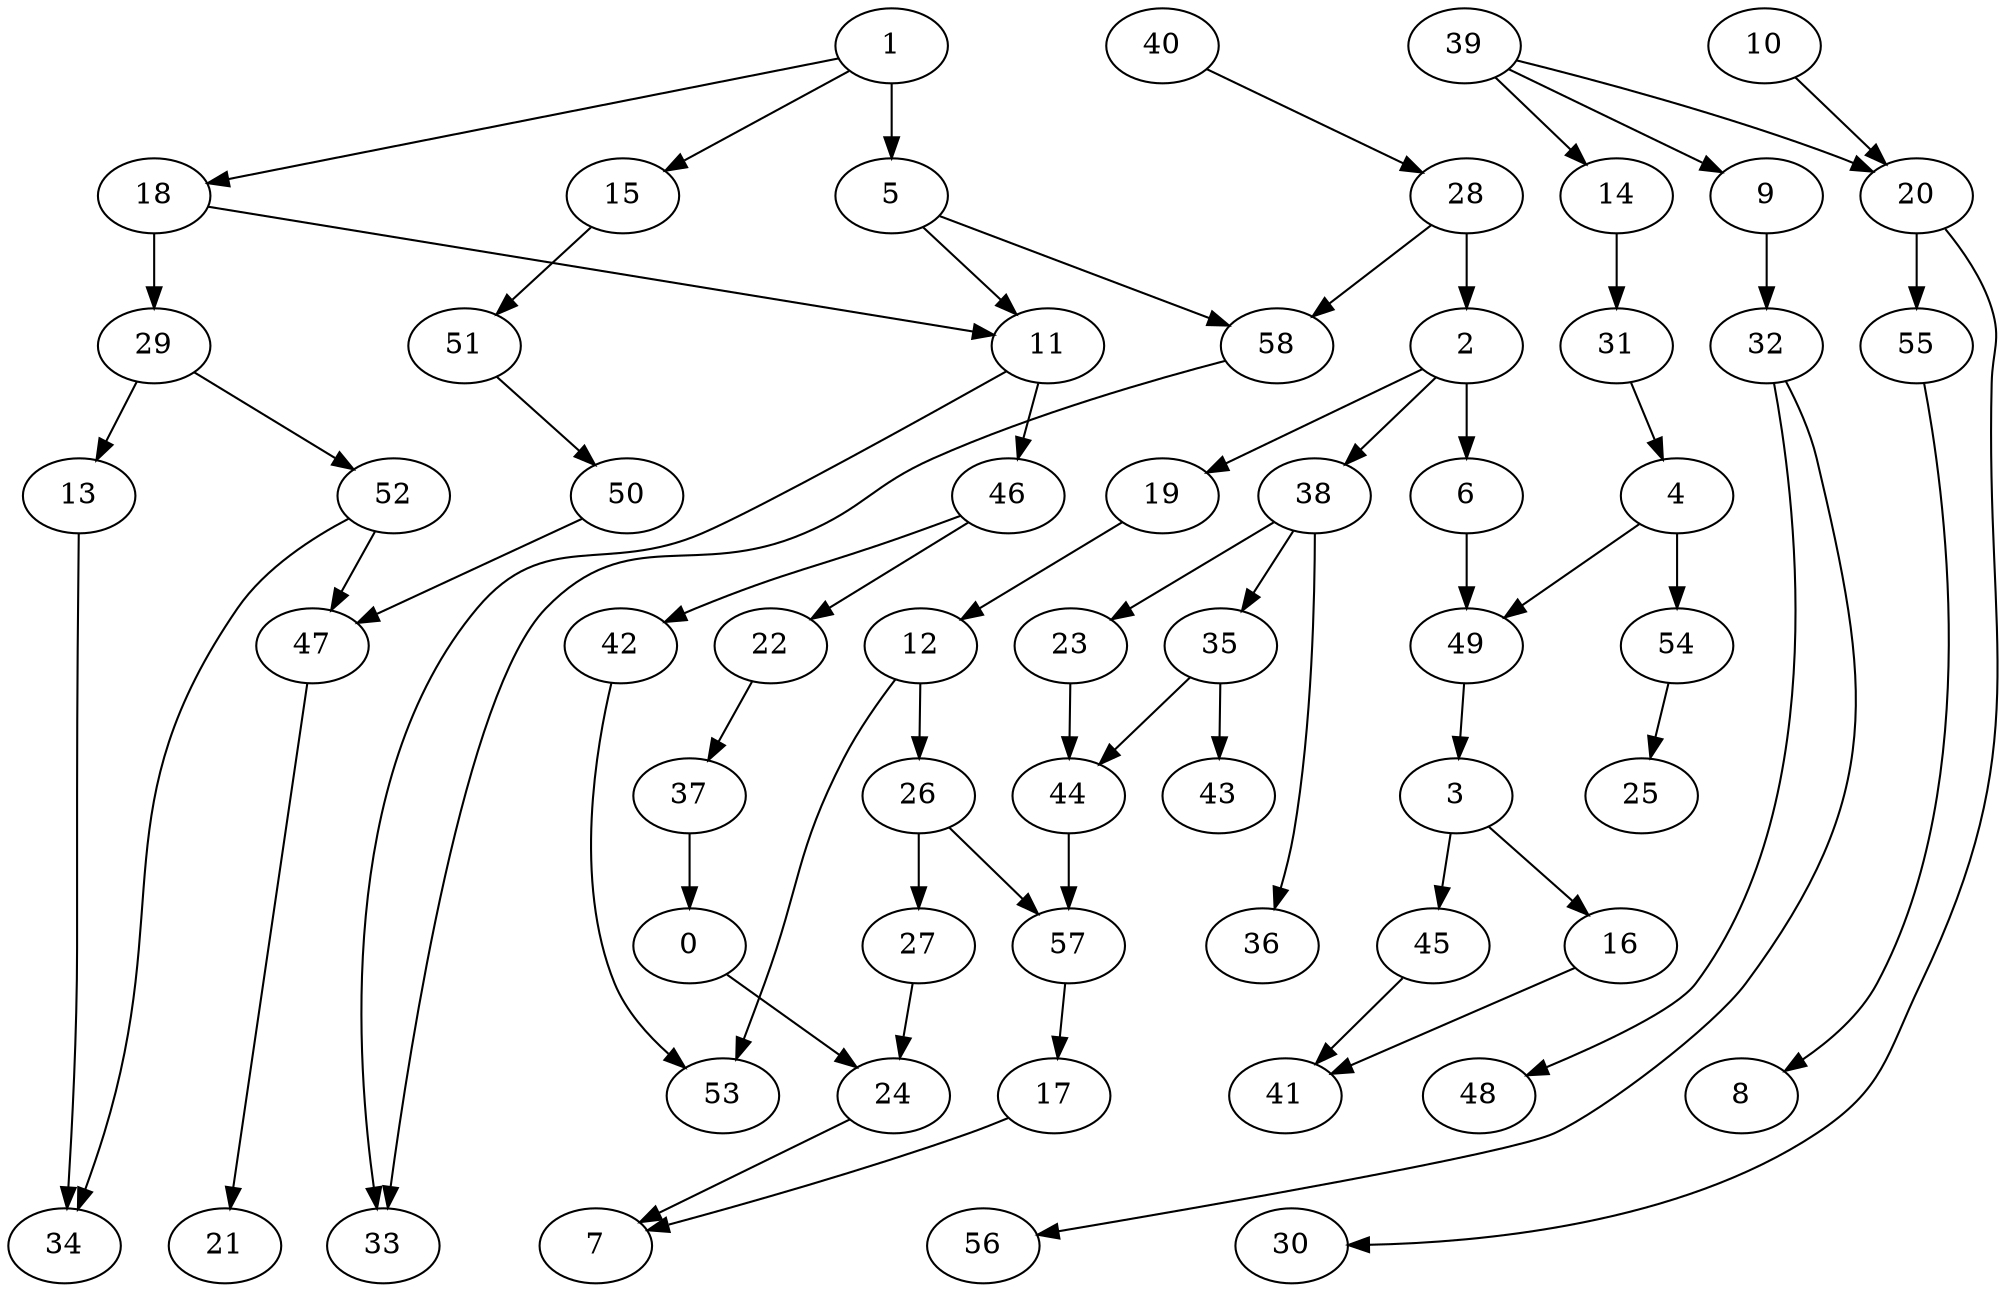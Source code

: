 digraph g {
0;
1;
2;
3;
4;
5;
6;
7;
8;
9;
10;
11;
12;
13;
14;
15;
16;
17;
18;
19;
20;
21;
22;
23;
24;
25;
26;
27;
28;
29;
30;
31;
32;
33;
34;
35;
36;
37;
38;
39;
40;
41;
42;
43;
44;
45;
46;
47;
48;
49;
50;
51;
52;
53;
54;
55;
56;
57;
58;
0 -> 24 [weight=0];
1 -> 5 [weight=2];
1 -> 15 [weight=0];
1 -> 18 [weight=0];
2 -> 6 [weight=2];
2 -> 19 [weight=0];
2 -> 38 [weight=0];
3 -> 16 [weight=0];
3 -> 45 [weight=0];
4 -> 49 [weight=0];
4 -> 54 [weight=0];
5 -> 58 [weight=0];
5 -> 11 [weight=0];
6 -> 49 [weight=1];
9 -> 32 [weight=0];
10 -> 20 [weight=0];
11 -> 33 [weight=0];
11 -> 46 [weight=0];
12 -> 26 [weight=0];
12 -> 53 [weight=0];
13 -> 34 [weight=0];
14 -> 31 [weight=0];
15 -> 51 [weight=0];
16 -> 41 [weight=0];
17 -> 7 [weight=0];
18 -> 11 [weight=0];
18 -> 29 [weight=0];
19 -> 12 [weight=0];
20 -> 55 [weight=1];
20 -> 30 [weight=0];
22 -> 37 [weight=0];
23 -> 44 [weight=0];
24 -> 7 [weight=0];
26 -> 57 [weight=0];
26 -> 27 [weight=0];
27 -> 24 [weight=0];
28 -> 58 [weight=0];
28 -> 2 [weight=0];
29 -> 13 [weight=0];
29 -> 52 [weight=0];
31 -> 4 [weight=0];
32 -> 56 [weight=0];
32 -> 48 [weight=0];
35 -> 44 [weight=0];
35 -> 43 [weight=0];
37 -> 0 [weight=0];
38 -> 23 [weight=0];
38 -> 35 [weight=0];
38 -> 36 [weight=0];
39 -> 9 [weight=0];
39 -> 20 [weight=0];
39 -> 14 [weight=0];
40 -> 28 [weight=0];
42 -> 53 [weight=0];
44 -> 57 [weight=0];
45 -> 41 [weight=0];
46 -> 22 [weight=0];
46 -> 42 [weight=0];
47 -> 21 [weight=0];
49 -> 3 [weight=0];
50 -> 47 [weight=0];
51 -> 50 [weight=0];
52 -> 34 [weight=0];
52 -> 47 [weight=0];
54 -> 25 [weight=0];
55 -> 8 [weight=0];
57 -> 17 [weight=0];
58 -> 33 [weight=0];
}
